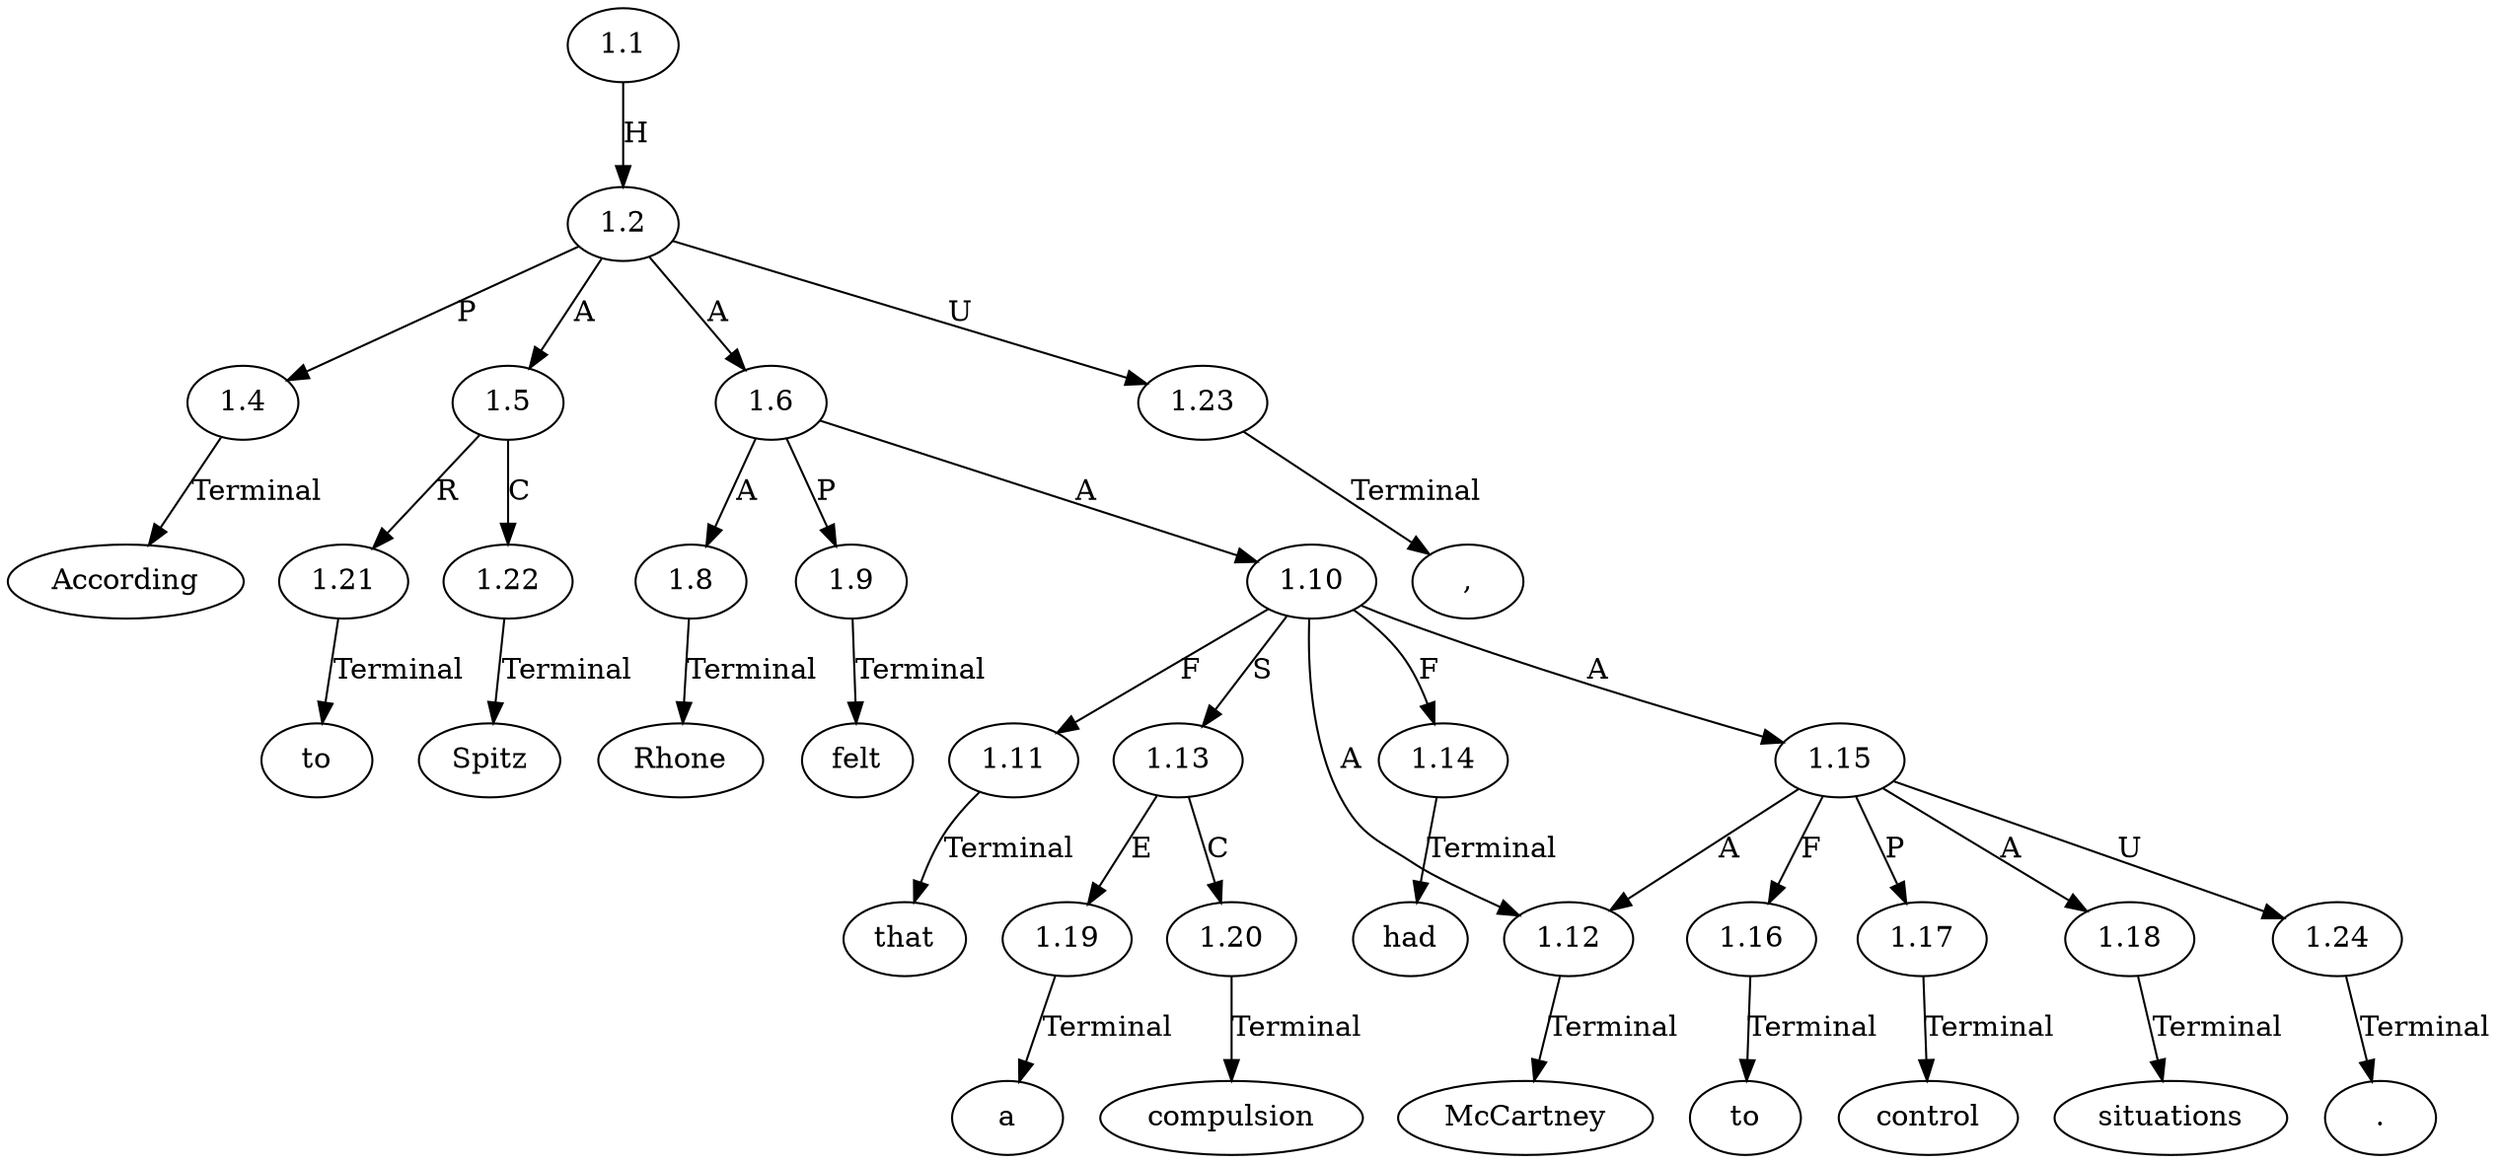 // Graph
digraph {
	0.1 [label=According ordering=out]
	0.10 [label=a ordering=out]
	0.11 [label=compulsion ordering=out]
	0.12 [label=to ordering=out]
	0.13 [label=control ordering=out]
	0.14 [label=situations ordering=out]
	0.15 [label="." ordering=out]
	0.2 [label=to ordering=out]
	0.3 [label=Spitz ordering=out]
	0.4 [label="," ordering=out]
	0.5 [label=Rhone ordering=out]
	0.6 [label=felt ordering=out]
	0.7 [label=that ordering=out]
	0.8 [label=McCartney ordering=out]
	0.9 [label=had ordering=out]
	1.1 [label=1.1 ordering=out]
	1.2 [label=1.2 ordering=out]
	1.4 [label=1.4 ordering=out]
	1.5 [label=1.5 ordering=out]
	1.6 [label=1.6 ordering=out]
	1.8 [label=1.8 ordering=out]
	1.9 [label=1.9 ordering=out]
	1.10 [label=1.10 ordering=out]
	1.11 [label=1.11 ordering=out]
	1.12 [label=1.12 ordering=out]
	1.13 [label=1.13 ordering=out]
	1.14 [label=1.14 ordering=out]
	1.15 [label=1.15 ordering=out]
	1.16 [label=1.16 ordering=out]
	1.17 [label=1.17 ordering=out]
	1.18 [label=1.18 ordering=out]
	1.19 [label=1.19 ordering=out]
	1.20 [label=1.20 ordering=out]
	1.21 [label=1.21 ordering=out]
	1.22 [label=1.22 ordering=out]
	1.23 [label=1.23 ordering=out]
	1.24 [label=1.24 ordering=out]
	1.1 -> 1.2 [label=H ordering=out]
	1.2 -> 1.4 [label=P ordering=out]
	1.2 -> 1.5 [label=A ordering=out]
	1.2 -> 1.6 [label=A ordering=out]
	1.2 -> 1.23 [label=U ordering=out]
	1.4 -> 0.1 [label=Terminal ordering=out]
	1.5 -> 1.21 [label=R ordering=out]
	1.5 -> 1.22 [label=C ordering=out]
	1.6 -> 1.8 [label=A ordering=out]
	1.6 -> 1.9 [label=P ordering=out]
	1.6 -> 1.10 [label=A ordering=out]
	1.8 -> 0.5 [label=Terminal ordering=out]
	1.9 -> 0.6 [label=Terminal ordering=out]
	1.10 -> 1.11 [label=F ordering=out]
	1.10 -> 1.12 [label=A ordering=out]
	1.10 -> 1.13 [label=S ordering=out]
	1.10 -> 1.14 [label=F ordering=out]
	1.10 -> 1.15 [label=A ordering=out]
	1.11 -> 0.7 [label=Terminal ordering=out]
	1.12 -> 0.8 [label=Terminal ordering=out]
	1.13 -> 1.19 [label=E ordering=out]
	1.13 -> 1.20 [label=C ordering=out]
	1.14 -> 0.9 [label=Terminal ordering=out]
	1.15 -> 1.12 [label=A ordering=out]
	1.15 -> 1.16 [label=F ordering=out]
	1.15 -> 1.17 [label=P ordering=out]
	1.15 -> 1.18 [label=A ordering=out]
	1.15 -> 1.24 [label=U ordering=out]
	1.16 -> 0.12 [label=Terminal ordering=out]
	1.17 -> 0.13 [label=Terminal ordering=out]
	1.18 -> 0.14 [label=Terminal ordering=out]
	1.19 -> 0.10 [label=Terminal ordering=out]
	1.20 -> 0.11 [label=Terminal ordering=out]
	1.21 -> 0.2 [label=Terminal ordering=out]
	1.22 -> 0.3 [label=Terminal ordering=out]
	1.23 -> 0.4 [label=Terminal ordering=out]
	1.24 -> 0.15 [label=Terminal ordering=out]
}

